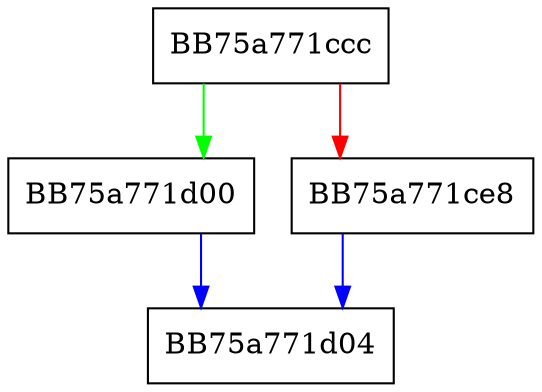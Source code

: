digraph value {
  node [shape="box"];
  graph [splines=ortho];
  BB75a771ccc -> BB75a771d00 [color="green"];
  BB75a771ccc -> BB75a771ce8 [color="red"];
  BB75a771ce8 -> BB75a771d04 [color="blue"];
  BB75a771d00 -> BB75a771d04 [color="blue"];
}